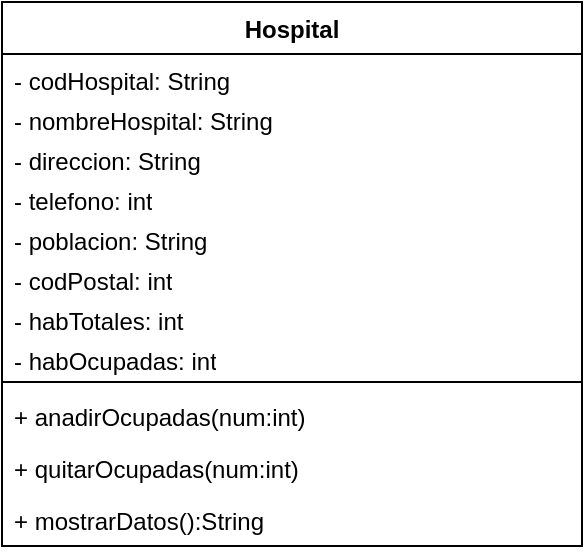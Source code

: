 <mxfile version="21.6.1" type="device">
  <diagram name="Página-1" id="9DO2oILeBWBjaJYXrov_">
    <mxGraphModel dx="915" dy="533" grid="1" gridSize="10" guides="1" tooltips="1" connect="1" arrows="1" fold="1" page="1" pageScale="1" pageWidth="1169" pageHeight="827" math="0" shadow="0">
      <root>
        <mxCell id="0" />
        <mxCell id="1" parent="0" />
        <mxCell id="dBemD5aK2XQftyL7lIWB-1" value="Hospital" style="swimlane;fontStyle=1;align=center;verticalAlign=top;childLayout=stackLayout;horizontal=1;startSize=26;horizontalStack=0;resizeParent=1;resizeParentMax=0;resizeLast=0;collapsible=1;marginBottom=0;whiteSpace=wrap;html=1;" vertex="1" parent="1">
          <mxGeometry x="405" y="140" width="290" height="272" as="geometry" />
        </mxCell>
        <mxCell id="dBemD5aK2XQftyL7lIWB-2" value="- codHospital: String" style="text;strokeColor=none;fillColor=none;align=left;verticalAlign=top;spacingLeft=4;spacingRight=4;overflow=hidden;rotatable=0;points=[[0,0.5],[1,0.5]];portConstraint=eastwest;whiteSpace=wrap;html=1;" vertex="1" parent="dBemD5aK2XQftyL7lIWB-1">
          <mxGeometry y="26" width="290" height="20" as="geometry" />
        </mxCell>
        <mxCell id="dBemD5aK2XQftyL7lIWB-6" value="- nombreHospital: String" style="text;strokeColor=none;fillColor=none;align=left;verticalAlign=top;spacingLeft=4;spacingRight=4;overflow=hidden;rotatable=0;points=[[0,0.5],[1,0.5]];portConstraint=eastwest;whiteSpace=wrap;html=1;" vertex="1" parent="dBemD5aK2XQftyL7lIWB-1">
          <mxGeometry y="46" width="290" height="20" as="geometry" />
        </mxCell>
        <mxCell id="dBemD5aK2XQftyL7lIWB-7" value="- direccion: String" style="text;strokeColor=none;fillColor=none;align=left;verticalAlign=top;spacingLeft=4;spacingRight=4;overflow=hidden;rotatable=0;points=[[0,0.5],[1,0.5]];portConstraint=eastwest;whiteSpace=wrap;html=1;" vertex="1" parent="dBemD5aK2XQftyL7lIWB-1">
          <mxGeometry y="66" width="290" height="20" as="geometry" />
        </mxCell>
        <mxCell id="dBemD5aK2XQftyL7lIWB-8" value="- telefono: int" style="text;strokeColor=none;fillColor=none;align=left;verticalAlign=top;spacingLeft=4;spacingRight=4;overflow=hidden;rotatable=0;points=[[0,0.5],[1,0.5]];portConstraint=eastwest;whiteSpace=wrap;html=1;" vertex="1" parent="dBemD5aK2XQftyL7lIWB-1">
          <mxGeometry y="86" width="290" height="20" as="geometry" />
        </mxCell>
        <mxCell id="dBemD5aK2XQftyL7lIWB-9" value="- poblacion: String" style="text;strokeColor=none;fillColor=none;align=left;verticalAlign=top;spacingLeft=4;spacingRight=4;overflow=hidden;rotatable=0;points=[[0,0.5],[1,0.5]];portConstraint=eastwest;whiteSpace=wrap;html=1;" vertex="1" parent="dBemD5aK2XQftyL7lIWB-1">
          <mxGeometry y="106" width="290" height="20" as="geometry" />
        </mxCell>
        <mxCell id="dBemD5aK2XQftyL7lIWB-10" value="- codPostal: int" style="text;strokeColor=none;fillColor=none;align=left;verticalAlign=top;spacingLeft=4;spacingRight=4;overflow=hidden;rotatable=0;points=[[0,0.5],[1,0.5]];portConstraint=eastwest;whiteSpace=wrap;html=1;" vertex="1" parent="dBemD5aK2XQftyL7lIWB-1">
          <mxGeometry y="126" width="290" height="20" as="geometry" />
        </mxCell>
        <mxCell id="dBemD5aK2XQftyL7lIWB-13" value="- habTotales: int" style="text;strokeColor=none;fillColor=none;align=left;verticalAlign=top;spacingLeft=4;spacingRight=4;overflow=hidden;rotatable=0;points=[[0,0.5],[1,0.5]];portConstraint=eastwest;whiteSpace=wrap;html=1;" vertex="1" parent="dBemD5aK2XQftyL7lIWB-1">
          <mxGeometry y="146" width="290" height="20" as="geometry" />
        </mxCell>
        <mxCell id="dBemD5aK2XQftyL7lIWB-11" value="- habOcupadas: int" style="text;strokeColor=none;fillColor=none;align=left;verticalAlign=top;spacingLeft=4;spacingRight=4;overflow=hidden;rotatable=0;points=[[0,0.5],[1,0.5]];portConstraint=eastwest;whiteSpace=wrap;html=1;" vertex="1" parent="dBemD5aK2XQftyL7lIWB-1">
          <mxGeometry y="166" width="290" height="20" as="geometry" />
        </mxCell>
        <mxCell id="dBemD5aK2XQftyL7lIWB-3" value="" style="line;strokeWidth=1;fillColor=none;align=left;verticalAlign=middle;spacingTop=-1;spacingLeft=3;spacingRight=3;rotatable=0;labelPosition=right;points=[];portConstraint=eastwest;strokeColor=inherit;" vertex="1" parent="dBemD5aK2XQftyL7lIWB-1">
          <mxGeometry y="186" width="290" height="8" as="geometry" />
        </mxCell>
        <mxCell id="dBemD5aK2XQftyL7lIWB-4" value="+ anadirOcupadas(num:int)" style="text;strokeColor=none;fillColor=none;align=left;verticalAlign=top;spacingLeft=4;spacingRight=4;overflow=hidden;rotatable=0;points=[[0,0.5],[1,0.5]];portConstraint=eastwest;whiteSpace=wrap;html=1;" vertex="1" parent="dBemD5aK2XQftyL7lIWB-1">
          <mxGeometry y="194" width="290" height="26" as="geometry" />
        </mxCell>
        <mxCell id="dBemD5aK2XQftyL7lIWB-14" value="+ quitarOcupadas(num:int)" style="text;strokeColor=none;fillColor=none;align=left;verticalAlign=top;spacingLeft=4;spacingRight=4;overflow=hidden;rotatable=0;points=[[0,0.5],[1,0.5]];portConstraint=eastwest;whiteSpace=wrap;html=1;" vertex="1" parent="dBemD5aK2XQftyL7lIWB-1">
          <mxGeometry y="220" width="290" height="26" as="geometry" />
        </mxCell>
        <mxCell id="dBemD5aK2XQftyL7lIWB-15" value="+ mostrarDatos():String" style="text;strokeColor=none;fillColor=none;align=left;verticalAlign=top;spacingLeft=4;spacingRight=4;overflow=hidden;rotatable=0;points=[[0,0.5],[1,0.5]];portConstraint=eastwest;whiteSpace=wrap;html=1;" vertex="1" parent="dBemD5aK2XQftyL7lIWB-1">
          <mxGeometry y="246" width="290" height="26" as="geometry" />
        </mxCell>
      </root>
    </mxGraphModel>
  </diagram>
</mxfile>
